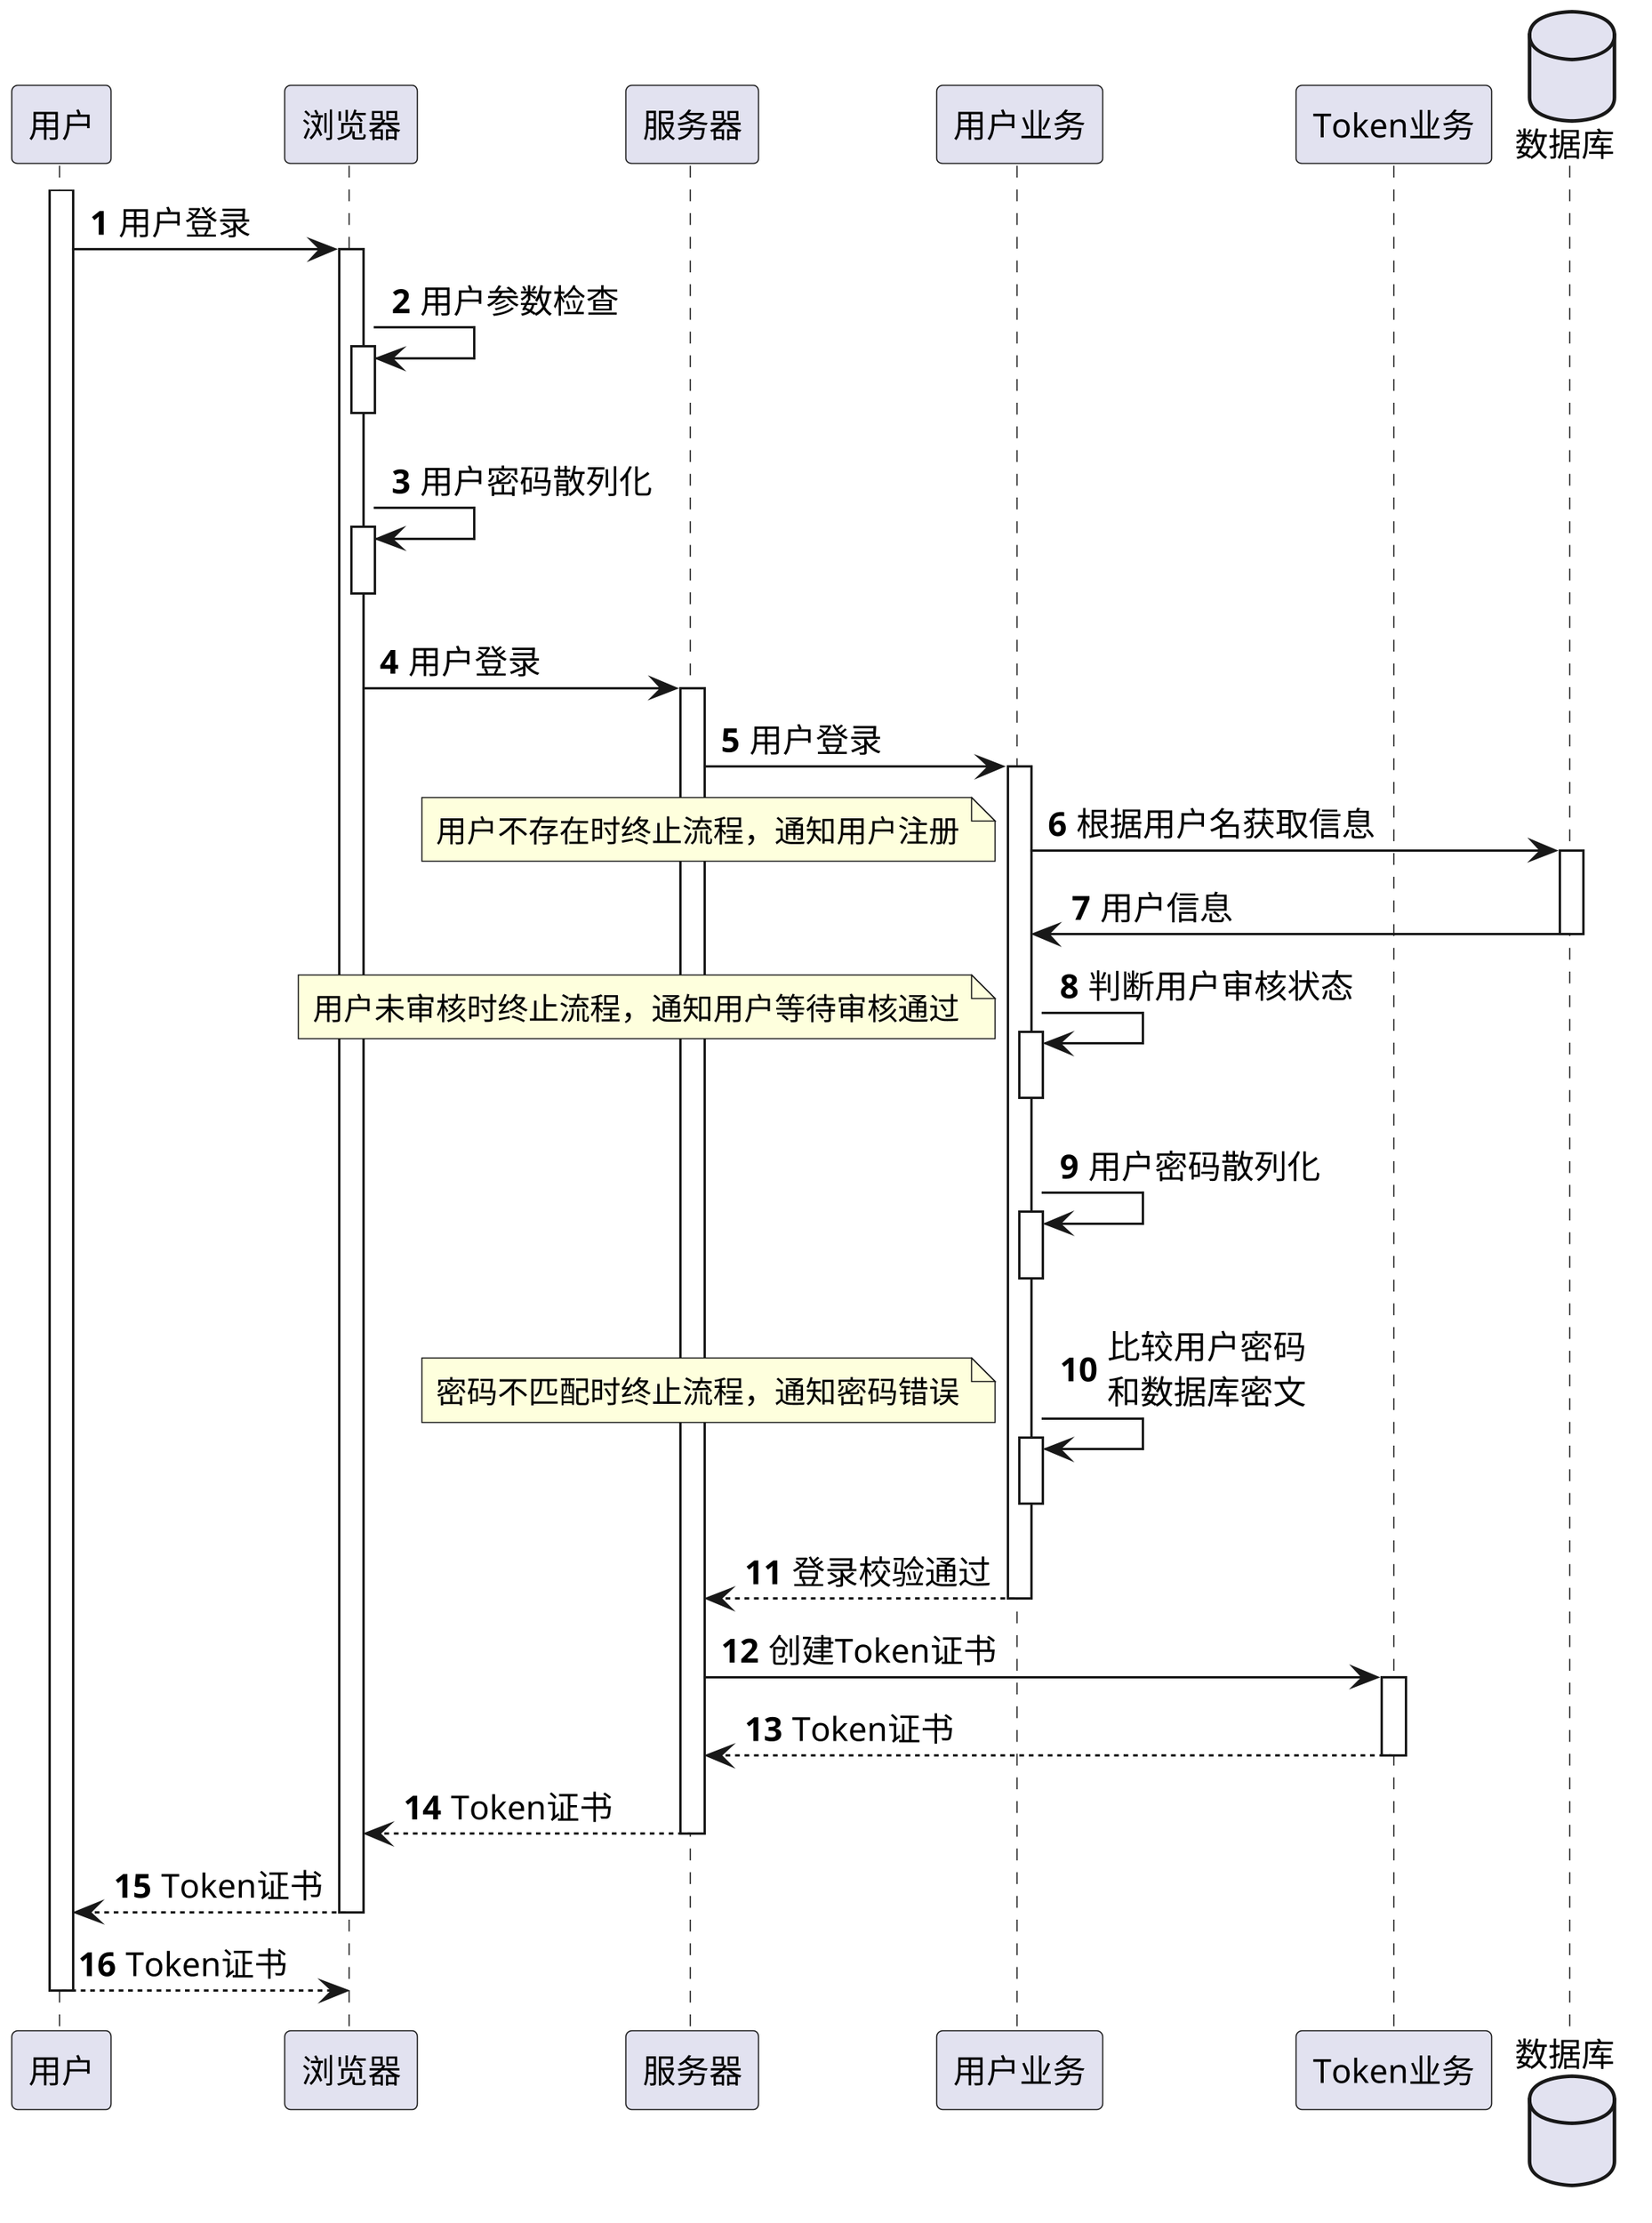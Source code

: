 @startuml
'https://plantuml.com/sequence-diagram
skinparam shadowing false
skinparam defaultFontName xfonts-wqy
skinparam defaultFontName times
skinparam dpi 300
skinparam activity  {
    DiamondFontSize 14
    ArrowFontSize 14
    FontSize 14
}
autonumber

participant 用户 as User
participant 浏览器 as Browser
participant 服务器 as Server
participant 用户业务 as UserService
participant Token业务 as TokenService
database 数据库 as DB

activate User
User -> Browser ++: 用户登录
Browser -> Browser ++--: 用户参数检查
Browser -> Browser ++--: 用户密码散列化
Browser -> Server ++ : 用户登录
Server -> UserService ++: 用户登录
UserService -> DB ++: 根据用户名获取信息
note left: 用户不存在时终止流程，通知用户注册
UserService <- DB --: 用户信息
UserService -> UserService++--: 判断用户审核状态
note left: 用户未审核时终止流程，通知用户等待审核通过
UserService -> UserService++--: 用户密码散列化
UserService -> UserService++--: 比较用户密码\n和数据库密文
note left: 密码不匹配时终止流程，通知密码错误
return 登录校验通过
Server -> TokenService ++: 创建Token证书
return Token证书
return Token证书
return Token证书
return Token证书
deactivate User

@enduml